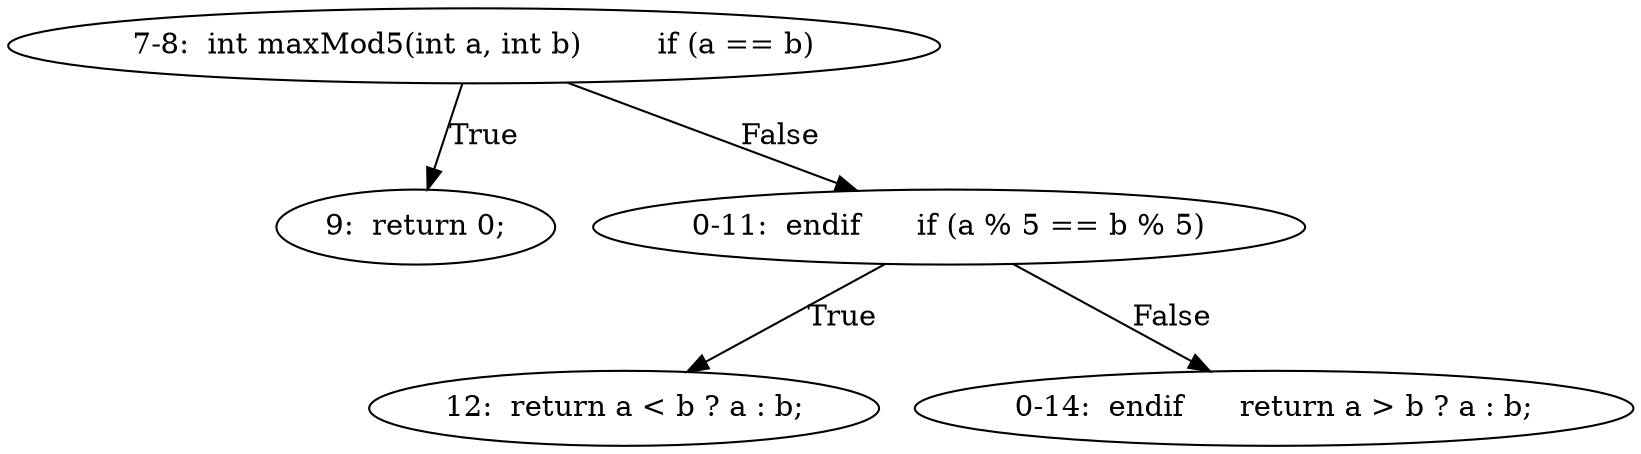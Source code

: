 digraph result_test { 
// graph-vertices
  a1  [label="7-8:  int maxMod5(int a, int b)	if (a == b)"]; 
  2  [label="9:  return 0;"]; 
  a2  [label="0-11:  endif	if (a % 5 == b % 5)"]; 
  5  [label="12:  return a < b ? a : b;"]; 
  a3  [label="0-14:  endif	return a > b ? a : b;"]; 
// graph-edges
  a1 -> 2  [label="True"]; 
  a1 -> a2  [label="False"]; 
  a2 -> 5  [label="True"]; 
  a2 -> a3  [label="False"]; 
}